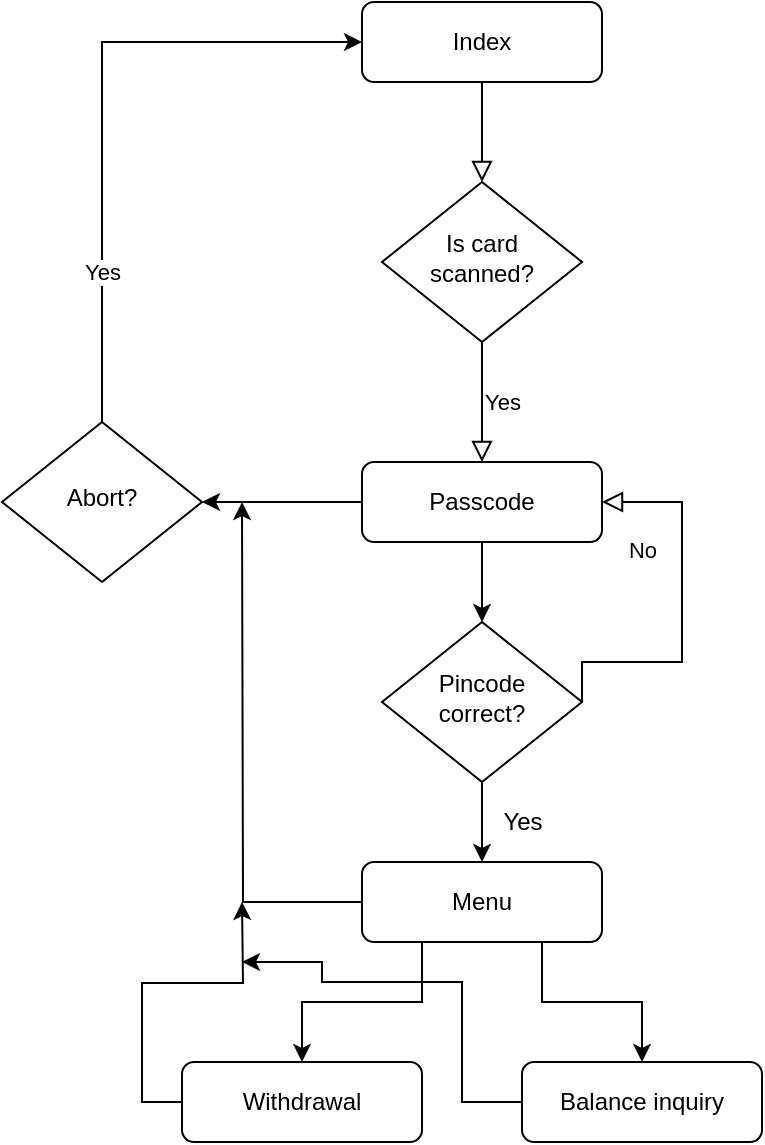 <mxfile version="14.4.3" type="device"><diagram id="C5RBs43oDa-KdzZeNtuy" name="Page-1"><mxGraphModel dx="2105" dy="607" grid="1" gridSize="10" guides="1" tooltips="1" connect="1" arrows="1" fold="1" page="1" pageScale="1" pageWidth="827" pageHeight="1169" math="0" shadow="0"><root><mxCell id="WIyWlLk6GJQsqaUBKTNV-0"/><mxCell id="WIyWlLk6GJQsqaUBKTNV-1" parent="WIyWlLk6GJQsqaUBKTNV-0"/><mxCell id="WIyWlLk6GJQsqaUBKTNV-2" value="" style="rounded=0;html=1;jettySize=auto;orthogonalLoop=1;fontSize=11;endArrow=block;endFill=0;endSize=8;strokeWidth=1;shadow=0;labelBackgroundColor=none;edgeStyle=orthogonalEdgeStyle;" parent="WIyWlLk6GJQsqaUBKTNV-1" source="WIyWlLk6GJQsqaUBKTNV-3" target="WIyWlLk6GJQsqaUBKTNV-6" edge="1"><mxGeometry relative="1" as="geometry"/></mxCell><mxCell id="WIyWlLk6GJQsqaUBKTNV-3" value="Index" style="rounded=1;whiteSpace=wrap;html=1;fontSize=12;glass=0;strokeWidth=1;shadow=0;" parent="WIyWlLk6GJQsqaUBKTNV-1" vertex="1"><mxGeometry x="160" y="80" width="120" height="40" as="geometry"/></mxCell><mxCell id="WIyWlLk6GJQsqaUBKTNV-6" value="Is card scanned?" style="rhombus;whiteSpace=wrap;html=1;shadow=0;fontFamily=Helvetica;fontSize=12;align=center;strokeWidth=1;spacing=6;spacingTop=-4;" parent="WIyWlLk6GJQsqaUBKTNV-1" vertex="1"><mxGeometry x="170" y="170" width="100" height="80" as="geometry"/></mxCell><mxCell id="WIyWlLk6GJQsqaUBKTNV-8" value="No" style="rounded=0;html=1;jettySize=auto;orthogonalLoop=1;fontSize=11;endArrow=block;endFill=0;endSize=8;strokeWidth=1;shadow=0;labelBackgroundColor=none;edgeStyle=orthogonalEdgeStyle;exitX=1;exitY=0.5;exitDx=0;exitDy=0;entryX=1;entryY=0.5;entryDx=0;entryDy=0;" parent="WIyWlLk6GJQsqaUBKTNV-1" source="IQ9ZmxNrbiPzGlsNDxrh-1" target="WIyWlLk6GJQsqaUBKTNV-12" edge="1"><mxGeometry x="0.333" y="20" relative="1" as="geometry"><mxPoint as="offset"/><mxPoint x="300" y="330" as="sourcePoint"/><mxPoint x="474" y="380" as="targetPoint"/><Array as="points"><mxPoint x="270" y="410"/><mxPoint x="320" y="410"/><mxPoint x="320" y="330"/></Array></mxGeometry></mxCell><mxCell id="WIyWlLk6GJQsqaUBKTNV-9" value="Yes" style="edgeStyle=orthogonalEdgeStyle;rounded=0;html=1;jettySize=auto;orthogonalLoop=1;fontSize=11;endArrow=block;endFill=0;endSize=8;strokeWidth=1;shadow=0;labelBackgroundColor=none;exitX=0.5;exitY=1;exitDx=0;exitDy=0;" parent="WIyWlLk6GJQsqaUBKTNV-1" source="WIyWlLk6GJQsqaUBKTNV-6" target="WIyWlLk6GJQsqaUBKTNV-12" edge="1"><mxGeometry y="10" relative="1" as="geometry"><mxPoint as="offset"/><mxPoint x="250" y="350" as="sourcePoint"/></mxGeometry></mxCell><mxCell id="IQ9ZmxNrbiPzGlsNDxrh-7" style="edgeStyle=orthogonalEdgeStyle;rounded=0;orthogonalLoop=1;jettySize=auto;html=1;exitX=0;exitY=0.5;exitDx=0;exitDy=0;" edge="1" parent="WIyWlLk6GJQsqaUBKTNV-1" source="WIyWlLk6GJQsqaUBKTNV-11"><mxGeometry relative="1" as="geometry"><mxPoint x="100" y="330" as="targetPoint"/></mxGeometry></mxCell><mxCell id="IQ9ZmxNrbiPzGlsNDxrh-20" style="edgeStyle=orthogonalEdgeStyle;rounded=0;orthogonalLoop=1;jettySize=auto;html=1;exitX=0.25;exitY=1;exitDx=0;exitDy=0;" edge="1" parent="WIyWlLk6GJQsqaUBKTNV-1" source="WIyWlLk6GJQsqaUBKTNV-11" target="IQ9ZmxNrbiPzGlsNDxrh-10"><mxGeometry relative="1" as="geometry"/></mxCell><mxCell id="IQ9ZmxNrbiPzGlsNDxrh-21" style="edgeStyle=orthogonalEdgeStyle;rounded=0;orthogonalLoop=1;jettySize=auto;html=1;exitX=0.75;exitY=1;exitDx=0;exitDy=0;entryX=0.5;entryY=0;entryDx=0;entryDy=0;" edge="1" parent="WIyWlLk6GJQsqaUBKTNV-1" source="WIyWlLk6GJQsqaUBKTNV-11" target="IQ9ZmxNrbiPzGlsNDxrh-11"><mxGeometry relative="1" as="geometry"/></mxCell><mxCell id="WIyWlLk6GJQsqaUBKTNV-11" value="Menu" style="rounded=1;whiteSpace=wrap;html=1;fontSize=12;glass=0;strokeWidth=1;shadow=0;" parent="WIyWlLk6GJQsqaUBKTNV-1" vertex="1"><mxGeometry x="160" y="510" width="120" height="40" as="geometry"/></mxCell><mxCell id="IQ9ZmxNrbiPzGlsNDxrh-2" style="edgeStyle=orthogonalEdgeStyle;rounded=0;orthogonalLoop=1;jettySize=auto;html=1;exitX=0.5;exitY=1;exitDx=0;exitDy=0;entryX=0.5;entryY=0;entryDx=0;entryDy=0;" edge="1" parent="WIyWlLk6GJQsqaUBKTNV-1" source="WIyWlLk6GJQsqaUBKTNV-12" target="IQ9ZmxNrbiPzGlsNDxrh-1"><mxGeometry relative="1" as="geometry"/></mxCell><mxCell id="IQ9ZmxNrbiPzGlsNDxrh-6" style="edgeStyle=orthogonalEdgeStyle;rounded=0;orthogonalLoop=1;jettySize=auto;html=1;exitX=0;exitY=0.5;exitDx=0;exitDy=0;entryX=1;entryY=0.5;entryDx=0;entryDy=0;" edge="1" parent="WIyWlLk6GJQsqaUBKTNV-1" source="WIyWlLk6GJQsqaUBKTNV-12" target="IQ9ZmxNrbiPzGlsNDxrh-5"><mxGeometry relative="1" as="geometry"/></mxCell><mxCell id="WIyWlLk6GJQsqaUBKTNV-12" value="Passcode" style="rounded=1;whiteSpace=wrap;html=1;fontSize=12;glass=0;strokeWidth=1;shadow=0;" parent="WIyWlLk6GJQsqaUBKTNV-1" vertex="1"><mxGeometry x="160" y="310" width="120" height="40" as="geometry"/></mxCell><mxCell id="IQ9ZmxNrbiPzGlsNDxrh-3" style="edgeStyle=orthogonalEdgeStyle;rounded=0;orthogonalLoop=1;jettySize=auto;html=1;exitX=0.5;exitY=1;exitDx=0;exitDy=0;entryX=0.5;entryY=0;entryDx=0;entryDy=0;" edge="1" parent="WIyWlLk6GJQsqaUBKTNV-1" source="IQ9ZmxNrbiPzGlsNDxrh-1" target="WIyWlLk6GJQsqaUBKTNV-11"><mxGeometry relative="1" as="geometry"/></mxCell><mxCell id="IQ9ZmxNrbiPzGlsNDxrh-1" value="Pincode correct?" style="rhombus;whiteSpace=wrap;html=1;shadow=0;fontFamily=Helvetica;fontSize=12;align=center;strokeWidth=1;spacing=6;spacingTop=-4;" vertex="1" parent="WIyWlLk6GJQsqaUBKTNV-1"><mxGeometry x="170" y="390" width="100" height="80" as="geometry"/></mxCell><mxCell id="IQ9ZmxNrbiPzGlsNDxrh-4" value="Yes" style="text;html=1;align=center;verticalAlign=middle;resizable=0;points=[];autosize=1;" vertex="1" parent="WIyWlLk6GJQsqaUBKTNV-1"><mxGeometry x="225" y="480" width="30" height="20" as="geometry"/></mxCell><mxCell id="IQ9ZmxNrbiPzGlsNDxrh-8" style="edgeStyle=orthogonalEdgeStyle;rounded=0;orthogonalLoop=1;jettySize=auto;html=1;exitX=0.5;exitY=0;exitDx=0;exitDy=0;entryX=0;entryY=0.5;entryDx=0;entryDy=0;" edge="1" parent="WIyWlLk6GJQsqaUBKTNV-1" source="IQ9ZmxNrbiPzGlsNDxrh-5" target="WIyWlLk6GJQsqaUBKTNV-3"><mxGeometry relative="1" as="geometry"><Array as="points"><mxPoint x="30" y="100"/></Array></mxGeometry></mxCell><mxCell id="IQ9ZmxNrbiPzGlsNDxrh-9" value="Yes" style="edgeLabel;html=1;align=center;verticalAlign=middle;resizable=0;points=[];" vertex="1" connectable="0" parent="IQ9ZmxNrbiPzGlsNDxrh-8"><mxGeometry x="-0.529" relative="1" as="geometry"><mxPoint as="offset"/></mxGeometry></mxCell><mxCell id="IQ9ZmxNrbiPzGlsNDxrh-5" value="Abort?" style="rhombus;whiteSpace=wrap;html=1;shadow=0;fontFamily=Helvetica;fontSize=12;align=center;strokeWidth=1;spacing=6;spacingTop=-4;" vertex="1" parent="WIyWlLk6GJQsqaUBKTNV-1"><mxGeometry x="-20" y="290" width="100" height="80" as="geometry"/></mxCell><mxCell id="IQ9ZmxNrbiPzGlsNDxrh-16" style="edgeStyle=orthogonalEdgeStyle;rounded=0;orthogonalLoop=1;jettySize=auto;html=1;exitX=0;exitY=0.5;exitDx=0;exitDy=0;" edge="1" parent="WIyWlLk6GJQsqaUBKTNV-1" source="IQ9ZmxNrbiPzGlsNDxrh-10"><mxGeometry relative="1" as="geometry"><mxPoint x="100" y="530" as="targetPoint"/></mxGeometry></mxCell><mxCell id="IQ9ZmxNrbiPzGlsNDxrh-10" value="Withdrawal" style="rounded=1;whiteSpace=wrap;html=1;fontSize=12;glass=0;strokeWidth=1;shadow=0;" vertex="1" parent="WIyWlLk6GJQsqaUBKTNV-1"><mxGeometry x="70" y="610" width="120" height="40" as="geometry"/></mxCell><mxCell id="IQ9ZmxNrbiPzGlsNDxrh-22" style="edgeStyle=orthogonalEdgeStyle;rounded=0;orthogonalLoop=1;jettySize=auto;html=1;exitX=0;exitY=0.5;exitDx=0;exitDy=0;" edge="1" parent="WIyWlLk6GJQsqaUBKTNV-1" source="IQ9ZmxNrbiPzGlsNDxrh-11"><mxGeometry relative="1" as="geometry"><mxPoint x="100" y="560" as="targetPoint"/><Array as="points"><mxPoint x="210" y="630"/><mxPoint x="210" y="570"/><mxPoint x="140" y="570"/><mxPoint x="140" y="560"/><mxPoint x="120" y="560"/></Array></mxGeometry></mxCell><mxCell id="IQ9ZmxNrbiPzGlsNDxrh-11" value="Balance inquiry" style="rounded=1;whiteSpace=wrap;html=1;fontSize=12;glass=0;strokeWidth=1;shadow=0;" vertex="1" parent="WIyWlLk6GJQsqaUBKTNV-1"><mxGeometry x="240" y="610" width="120" height="40" as="geometry"/></mxCell></root></mxGraphModel></diagram></mxfile>